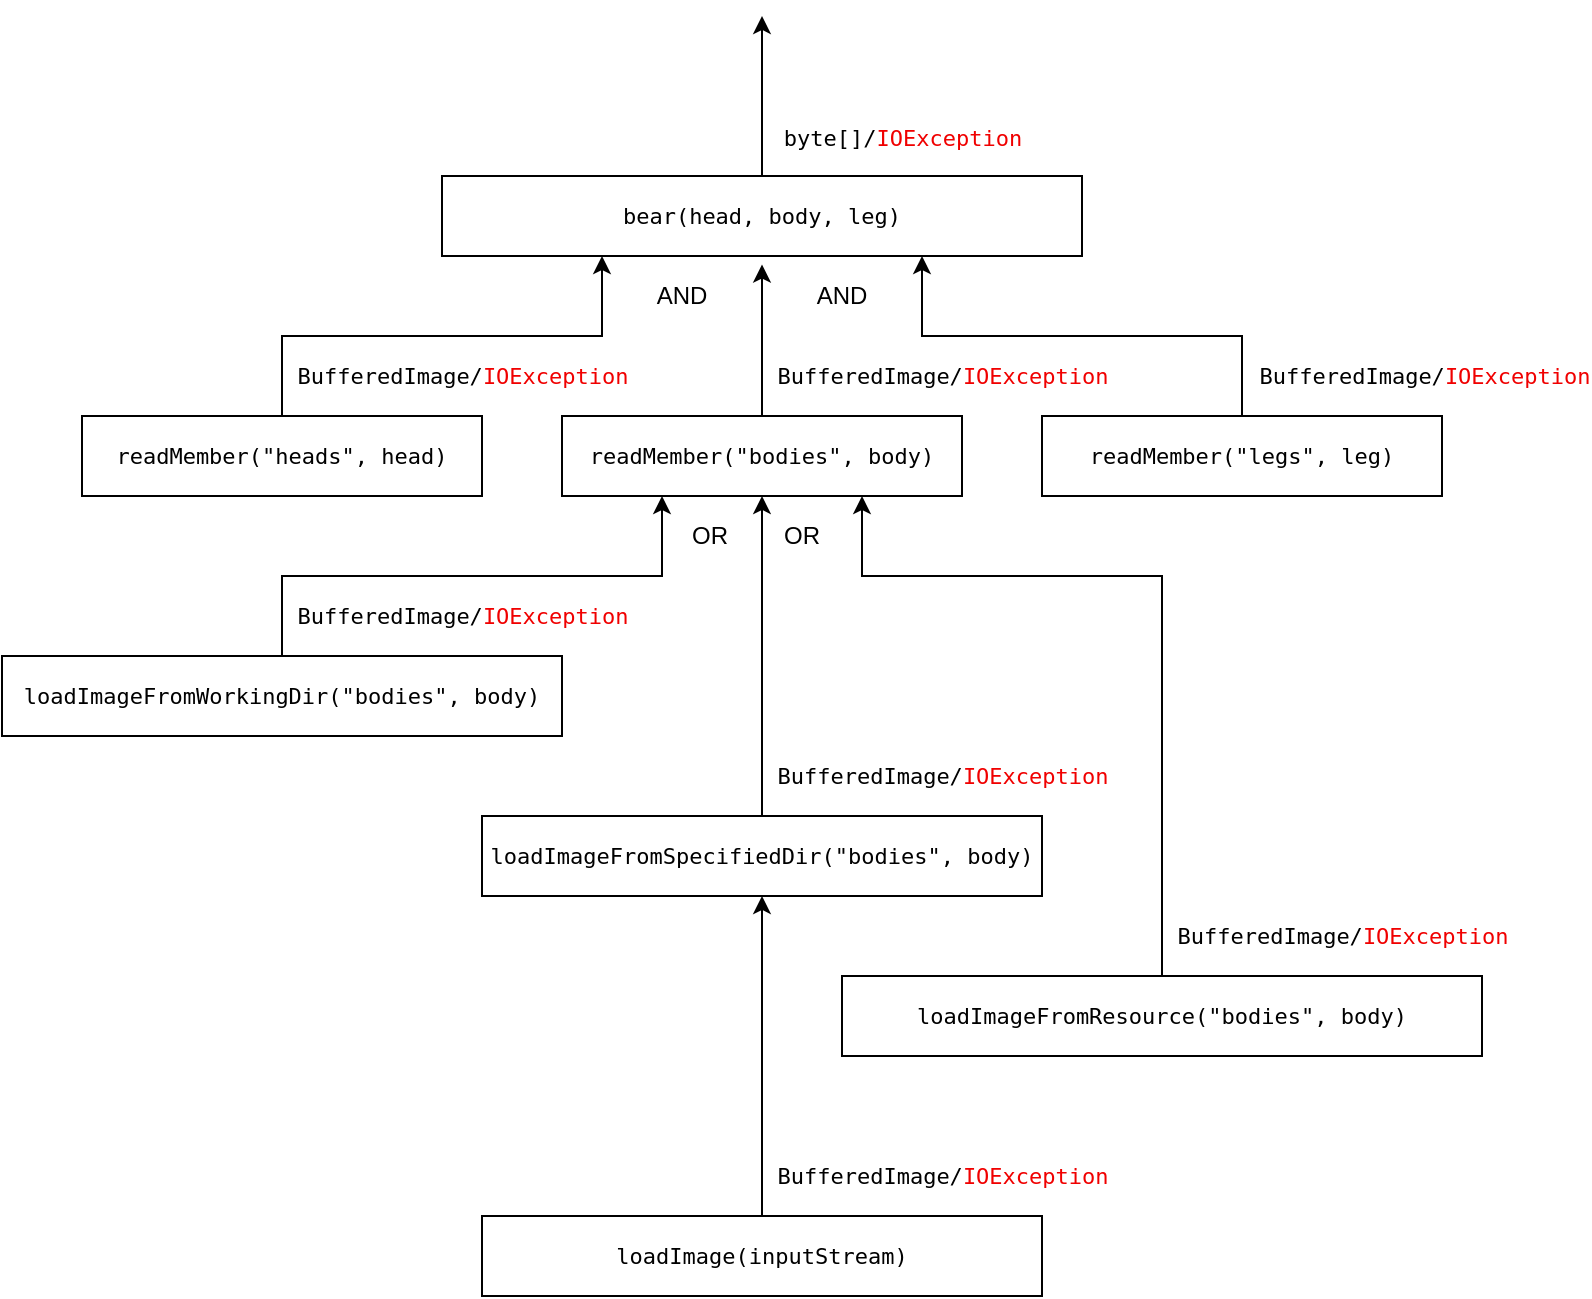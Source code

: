 <mxfile version="22.1.2" type="device">
  <diagram name="Page-1" id="iJf9FKaNLNnPXfkKHJVF">
    <mxGraphModel dx="1114" dy="854" grid="1" gridSize="10" guides="1" tooltips="1" connect="1" arrows="1" fold="1" page="1" pageScale="1" pageWidth="827" pageHeight="1169" math="0" shadow="0">
      <root>
        <mxCell id="0" />
        <mxCell id="1" parent="0" />
        <mxCell id="6eo2FJEWSkk9vw6bgrm8-1" value="&lt;pre&gt;&lt;font style=&quot;font-size: 11px;&quot;&gt;bear(head, body, leg)&lt;/font&gt;&lt;/pre&gt;" style="rounded=0;whiteSpace=wrap;html=1;" parent="1" vertex="1">
          <mxGeometry x="240" y="120" width="320" height="40" as="geometry" />
        </mxCell>
        <mxCell id="6eo2FJEWSkk9vw6bgrm8-10" style="edgeStyle=orthogonalEdgeStyle;rounded=0;orthogonalLoop=1;jettySize=auto;html=1;exitX=0.5;exitY=0;exitDx=0;exitDy=0;entryX=0.25;entryY=1;entryDx=0;entryDy=0;" parent="1" source="6eo2FJEWSkk9vw6bgrm8-5" target="6eo2FJEWSkk9vw6bgrm8-1" edge="1">
          <mxGeometry relative="1" as="geometry" />
        </mxCell>
        <mxCell id="6eo2FJEWSkk9vw6bgrm8-11" value="&lt;pre&gt;BufferedImage/&lt;font color=&quot;#f00000&quot;&gt;IOException&lt;/font&gt;&lt;/pre&gt;" style="edgeLabel;html=1;align=center;verticalAlign=middle;resizable=0;points=[];labelBackgroundColor=none;" parent="6eo2FJEWSkk9vw6bgrm8-10" vertex="1" connectable="0">
          <mxGeometry x="0.122" y="-1" relative="1" as="geometry">
            <mxPoint x="-5" y="19" as="offset" />
          </mxGeometry>
        </mxCell>
        <mxCell id="6eo2FJEWSkk9vw6bgrm8-5" value="&lt;pre&gt;&lt;font style=&quot;font-size: 11px;&quot;&gt;readMember(&quot;heads&quot;, head)&lt;/font&gt;&lt;/pre&gt;" style="rounded=0;whiteSpace=wrap;html=1;" parent="1" vertex="1">
          <mxGeometry x="60" y="240" width="200" height="40" as="geometry" />
        </mxCell>
        <mxCell id="6eo2FJEWSkk9vw6bgrm8-6" value="&lt;pre&gt;&lt;font style=&quot;font-size: 11px;&quot;&gt;readMember(&quot;bodies&quot;, body)&lt;/font&gt;&lt;/pre&gt;" style="rounded=0;whiteSpace=wrap;html=1;" parent="1" vertex="1">
          <mxGeometry x="300" y="240" width="200" height="40" as="geometry" />
        </mxCell>
        <mxCell id="6eo2FJEWSkk9vw6bgrm8-12" style="edgeStyle=orthogonalEdgeStyle;rounded=0;orthogonalLoop=1;jettySize=auto;html=1;exitX=0.5;exitY=0;exitDx=0;exitDy=0;entryX=0.75;entryY=1;entryDx=0;entryDy=0;" parent="1" source="6eo2FJEWSkk9vw6bgrm8-7" target="6eo2FJEWSkk9vw6bgrm8-1" edge="1">
          <mxGeometry relative="1" as="geometry" />
        </mxCell>
        <mxCell id="6eo2FJEWSkk9vw6bgrm8-13" value="&lt;pre style=&quot;&quot;&gt;&lt;pre&gt;BufferedImage/&lt;font color=&quot;#f00000&quot;&gt;IOException&lt;/font&gt;&lt;/pre&gt;&lt;/pre&gt;" style="edgeLabel;html=1;align=center;verticalAlign=middle;resizable=0;points=[];labelBackgroundColor=none;" parent="6eo2FJEWSkk9vw6bgrm8-12" vertex="1" connectable="0">
          <mxGeometry x="0.181" y="-3" relative="1" as="geometry">
            <mxPoint x="192" y="23" as="offset" />
          </mxGeometry>
        </mxCell>
        <mxCell id="6eo2FJEWSkk9vw6bgrm8-7" value="&lt;pre&gt;&lt;font style=&quot;font-size: 11px;&quot;&gt;readMember(&quot;legs&quot;, leg)&lt;/font&gt;&lt;/pre&gt;" style="rounded=0;whiteSpace=wrap;html=1;" parent="1" vertex="1">
          <mxGeometry x="540" y="240" width="200" height="40" as="geometry" />
        </mxCell>
        <mxCell id="6eo2FJEWSkk9vw6bgrm8-8" value="" style="endArrow=classic;html=1;rounded=0;exitX=0.5;exitY=0;exitDx=0;exitDy=0;" parent="1" source="6eo2FJEWSkk9vw6bgrm8-1" edge="1">
          <mxGeometry width="50" height="50" relative="1" as="geometry">
            <mxPoint x="630" y="220" as="sourcePoint" />
            <mxPoint x="400" y="40" as="targetPoint" />
          </mxGeometry>
        </mxCell>
        <mxCell id="6eo2FJEWSkk9vw6bgrm8-9" value="&lt;pre&gt;&lt;pre style=&quot;&quot;&gt;byte[]/&lt;font color=&quot;#f00000&quot;&gt;IOException&lt;/font&gt;&lt;/pre&gt;&lt;/pre&gt;" style="edgeLabel;html=1;align=center;verticalAlign=middle;resizable=0;points=[];labelBackgroundColor=none;" parent="6eo2FJEWSkk9vw6bgrm8-8" vertex="1" connectable="0">
          <mxGeometry x="0.136" y="1" relative="1" as="geometry">
            <mxPoint x="71" y="26" as="offset" />
          </mxGeometry>
        </mxCell>
        <mxCell id="6eo2FJEWSkk9vw6bgrm8-14" style="edgeStyle=orthogonalEdgeStyle;rounded=0;orthogonalLoop=1;jettySize=auto;html=1;exitX=0.5;exitY=0;exitDx=0;exitDy=0;entryX=0.5;entryY=1.107;entryDx=0;entryDy=0;entryPerimeter=0;" parent="1" source="6eo2FJEWSkk9vw6bgrm8-6" target="6eo2FJEWSkk9vw6bgrm8-1" edge="1">
          <mxGeometry relative="1" as="geometry" />
        </mxCell>
        <mxCell id="6eo2FJEWSkk9vw6bgrm8-15" value="&lt;pre style=&quot;&quot;&gt;&lt;pre&gt;BufferedImage/&lt;font color=&quot;#f00000&quot;&gt;IOException&lt;/font&gt;&lt;/pre&gt;&lt;/pre&gt;" style="edgeLabel;html=1;align=center;verticalAlign=middle;resizable=0;points=[];labelBackgroundColor=none;" parent="6eo2FJEWSkk9vw6bgrm8-14" vertex="1" connectable="0">
          <mxGeometry x="0.23" y="2" relative="1" as="geometry">
            <mxPoint x="92" y="26" as="offset" />
          </mxGeometry>
        </mxCell>
        <mxCell id="6eo2FJEWSkk9vw6bgrm8-16" value="&lt;pre&gt;&lt;font style=&quot;font-size: 11px;&quot;&gt;loadImageFromSpecifiedDir(&quot;bodies&quot;, body)&lt;/font&gt;&lt;/pre&gt;" style="rounded=0;whiteSpace=wrap;html=1;" parent="1" vertex="1">
          <mxGeometry x="260" y="440" width="280" height="40" as="geometry" />
        </mxCell>
        <mxCell id="6eo2FJEWSkk9vw6bgrm8-17" style="edgeStyle=orthogonalEdgeStyle;rounded=0;orthogonalLoop=1;jettySize=auto;html=1;exitX=0.5;exitY=0;exitDx=0;exitDy=0;entryX=0.5;entryY=1;entryDx=0;entryDy=0;" parent="1" source="6eo2FJEWSkk9vw6bgrm8-16" target="6eo2FJEWSkk9vw6bgrm8-6" edge="1">
          <mxGeometry relative="1" as="geometry">
            <mxPoint x="420" y="300" as="targetPoint" />
          </mxGeometry>
        </mxCell>
        <mxCell id="6eo2FJEWSkk9vw6bgrm8-18" value="&lt;pre style=&quot;&quot;&gt;&lt;pre&gt;BufferedImage/&lt;font color=&quot;#f00000&quot;&gt;IOException&lt;/font&gt;&lt;/pre&gt;&lt;/pre&gt;" style="edgeLabel;html=1;align=center;verticalAlign=middle;resizable=0;points=[];labelBackgroundColor=none;" parent="6eo2FJEWSkk9vw6bgrm8-17" vertex="1" connectable="0">
          <mxGeometry x="0.23" y="2" relative="1" as="geometry">
            <mxPoint x="92" y="78" as="offset" />
          </mxGeometry>
        </mxCell>
        <mxCell id="6eo2FJEWSkk9vw6bgrm8-26" style="edgeStyle=orthogonalEdgeStyle;rounded=0;orthogonalLoop=1;jettySize=auto;html=1;exitX=0.5;exitY=0;exitDx=0;exitDy=0;entryX=0.25;entryY=1;entryDx=0;entryDy=0;" parent="1" source="6eo2FJEWSkk9vw6bgrm8-20" target="6eo2FJEWSkk9vw6bgrm8-6" edge="1">
          <mxGeometry relative="1" as="geometry" />
        </mxCell>
        <mxCell id="6eo2FJEWSkk9vw6bgrm8-27" value="&lt;pre style=&quot;&quot;&gt;&lt;pre&gt;BufferedImage/&lt;font color=&quot;#f00000&quot;&gt;IOException&lt;/font&gt;&lt;/pre&gt;&lt;/pre&gt;" style="edgeLabel;html=1;align=center;verticalAlign=middle;resizable=0;points=[];labelBackgroundColor=none;" parent="6eo2FJEWSkk9vw6bgrm8-26" vertex="1" connectable="0">
          <mxGeometry x="0.006" relative="1" as="geometry">
            <mxPoint x="-6" y="20" as="offset" />
          </mxGeometry>
        </mxCell>
        <mxCell id="6eo2FJEWSkk9vw6bgrm8-20" value="&lt;pre&gt;&lt;font style=&quot;font-size: 11px;&quot;&gt;loadImageFromWorkingDir(&quot;bodies&quot;, body)&lt;/font&gt;&lt;/pre&gt;" style="rounded=0;whiteSpace=wrap;html=1;" parent="1" vertex="1">
          <mxGeometry x="20" y="360" width="280" height="40" as="geometry" />
        </mxCell>
        <mxCell id="6eo2FJEWSkk9vw6bgrm8-23" value="&lt;pre&gt;&lt;font style=&quot;font-size: 11px;&quot;&gt;loadImageFromResource(&quot;bodies&quot;, body)&lt;/font&gt;&lt;/pre&gt;" style="rounded=0;whiteSpace=wrap;html=1;" parent="1" vertex="1">
          <mxGeometry x="440" y="520" width="320" height="40" as="geometry" />
        </mxCell>
        <mxCell id="6eo2FJEWSkk9vw6bgrm8-24" style="edgeStyle=orthogonalEdgeStyle;rounded=0;orthogonalLoop=1;jettySize=auto;html=1;exitX=0.5;exitY=0;exitDx=0;exitDy=0;entryX=0.75;entryY=1;entryDx=0;entryDy=0;" parent="1" source="6eo2FJEWSkk9vw6bgrm8-23" target="6eo2FJEWSkk9vw6bgrm8-6" edge="1">
          <mxGeometry relative="1" as="geometry">
            <mxPoint x="600" y="360" as="targetPoint" />
            <Array as="points">
              <mxPoint x="600" y="320" />
              <mxPoint x="450" y="320" />
            </Array>
          </mxGeometry>
        </mxCell>
        <mxCell id="6eo2FJEWSkk9vw6bgrm8-25" value="&lt;pre style=&quot;&quot;&gt;&lt;pre&gt;BufferedImage/&lt;font color=&quot;#f00000&quot;&gt;IOException&lt;/font&gt;&lt;/pre&gt;&lt;/pre&gt;" style="edgeLabel;html=1;align=center;verticalAlign=middle;resizable=0;points=[];labelBackgroundColor=none;" parent="6eo2FJEWSkk9vw6bgrm8-24" vertex="1" connectable="0">
          <mxGeometry x="0.23" y="2" relative="1" as="geometry">
            <mxPoint x="130" y="178" as="offset" />
          </mxGeometry>
        </mxCell>
        <mxCell id="6eo2FJEWSkk9vw6bgrm8-28" style="edgeStyle=orthogonalEdgeStyle;rounded=0;orthogonalLoop=1;jettySize=auto;html=1;exitX=0.5;exitY=0;exitDx=0;exitDy=0;entryX=0.5;entryY=1;entryDx=0;entryDy=0;" parent="1" source="6eo2FJEWSkk9vw6bgrm8-30" target="6eo2FJEWSkk9vw6bgrm8-16" edge="1">
          <mxGeometry relative="1" as="geometry">
            <mxPoint x="350" y="560" as="targetPoint" />
          </mxGeometry>
        </mxCell>
        <mxCell id="6eo2FJEWSkk9vw6bgrm8-29" value="&lt;pre style=&quot;&quot;&gt;&lt;pre&gt;BufferedImage/&lt;font color=&quot;#f00000&quot;&gt;IOException&lt;/font&gt;&lt;/pre&gt;&lt;/pre&gt;" style="edgeLabel;html=1;align=center;verticalAlign=middle;resizable=0;points=[];labelBackgroundColor=none;" parent="6eo2FJEWSkk9vw6bgrm8-28" vertex="1" connectable="0">
          <mxGeometry x="0.006" relative="1" as="geometry">
            <mxPoint x="90" y="60" as="offset" />
          </mxGeometry>
        </mxCell>
        <mxCell id="6eo2FJEWSkk9vw6bgrm8-30" value="&lt;pre&gt;&lt;font style=&quot;font-size: 11px;&quot;&gt;loadImage(inputStream)&lt;/font&gt;&lt;/pre&gt;" style="rounded=0;whiteSpace=wrap;html=1;" parent="1" vertex="1">
          <mxGeometry x="260" y="640" width="280" height="40" as="geometry" />
        </mxCell>
        <mxCell id="6eo2FJEWSkk9vw6bgrm8-31" value="OR" style="text;html=1;strokeColor=none;fillColor=none;align=center;verticalAlign=middle;whiteSpace=wrap;rounded=0;" parent="1" vertex="1">
          <mxGeometry x="354" y="290" width="40" height="20" as="geometry" />
        </mxCell>
        <mxCell id="6eo2FJEWSkk9vw6bgrm8-32" value="AND" style="text;html=1;strokeColor=none;fillColor=none;align=center;verticalAlign=middle;whiteSpace=wrap;rounded=0;" parent="1" vertex="1">
          <mxGeometry x="340" y="170" width="40" height="20" as="geometry" />
        </mxCell>
        <mxCell id="6eo2FJEWSkk9vw6bgrm8-33" value="AND" style="text;html=1;strokeColor=none;fillColor=none;align=center;verticalAlign=middle;whiteSpace=wrap;rounded=0;" parent="1" vertex="1">
          <mxGeometry x="420" y="170" width="40" height="20" as="geometry" />
        </mxCell>
        <mxCell id="6eo2FJEWSkk9vw6bgrm8-34" value="OR" style="text;html=1;strokeColor=none;fillColor=none;align=center;verticalAlign=middle;whiteSpace=wrap;rounded=0;" parent="1" vertex="1">
          <mxGeometry x="400" y="290" width="40" height="20" as="geometry" />
        </mxCell>
      </root>
    </mxGraphModel>
  </diagram>
</mxfile>
